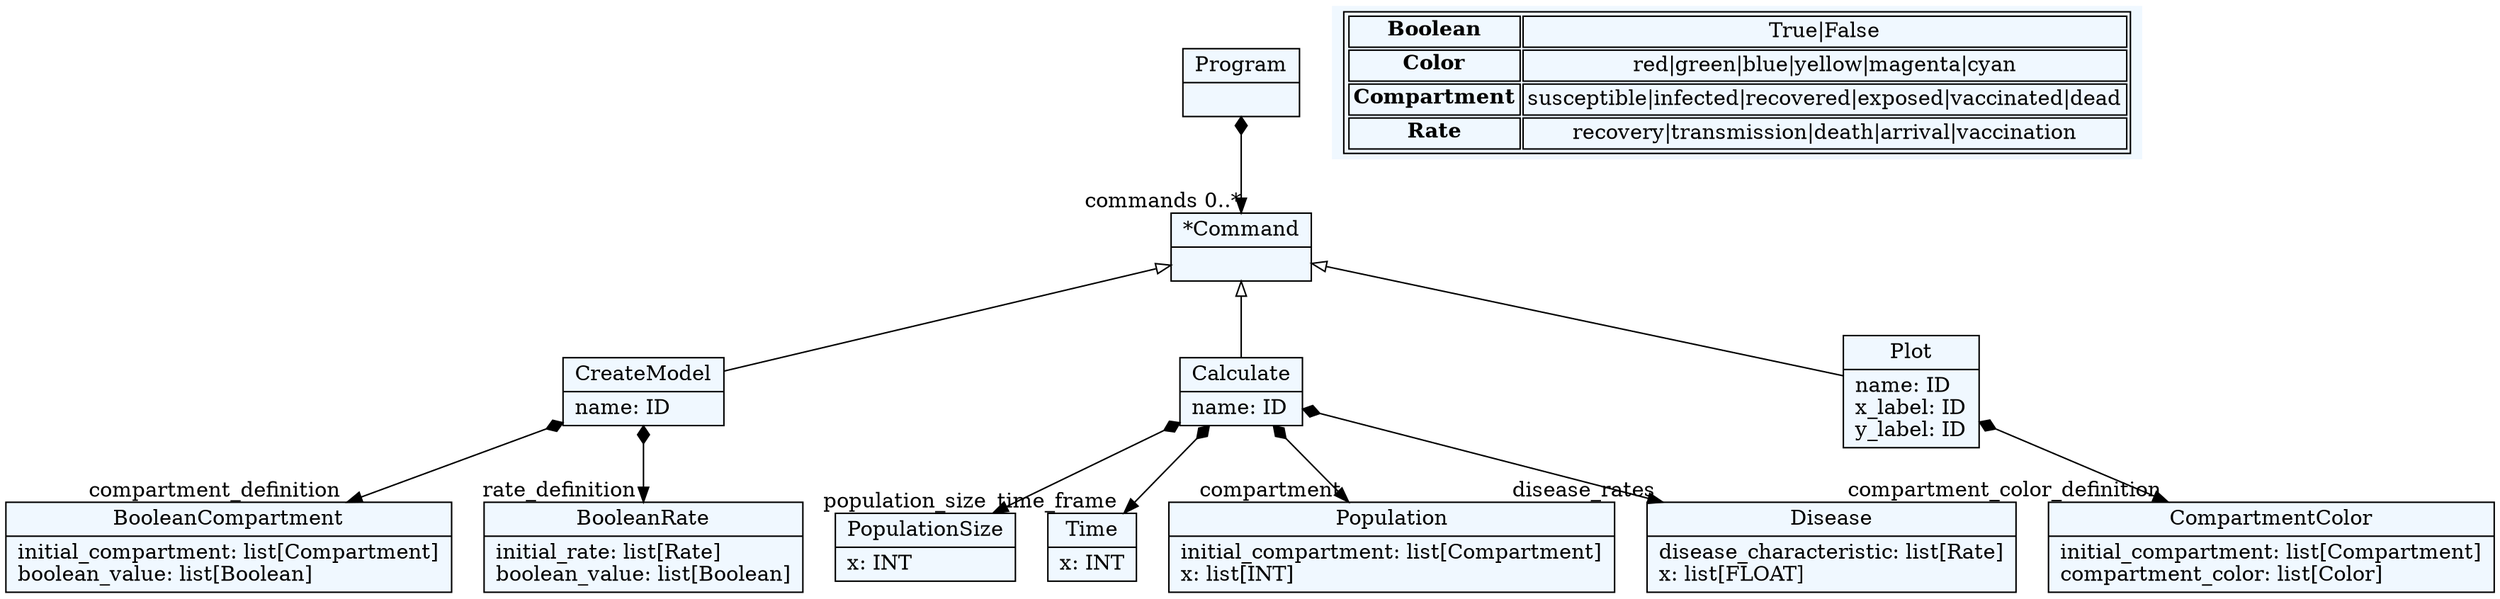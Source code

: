 
    digraph textX {
    fontname = "Bitstream Vera Sans"
    fontsize = 8
    node[
        shape=record,
        style=filled,
        fillcolor=aliceblue
    ]
    nodesep = 0.3
    edge[dir=black,arrowtail=empty]


94379842986208[ label="{Program|}"]

94379842966448[ label="{*Command|}"]

94379843120688[ label="{CreateModel|name: ID\l}"]

94379843126816[ label="{Calculate|name: ID\l}"]

94379843132352[ label="{Plot|name: ID\lx_label: ID\ly_label: ID\l}"]

94379843137888[ label="{BooleanCompartment|initial_compartment: list[Compartment]\lboolean_value: list[Boolean]\l}"]

94379843143424[ label="{BooleanRate|initial_rate: list[Rate]\lboolean_value: list[Boolean]\l}"]

94379843150080[ label="{CompartmentColor|initial_compartment: list[Compartment]\lcompartment_color: list[Color]\l}"]

94379843130352[ label="{PopulationSize|x: INT\l}"]

94379842918368[ label="{Time|x: INT\l}"]

94379843154080[ label="{Population|initial_compartment: list[Compartment]\lx: list[INT]\l}"]

94379843171280[ label="{Disease|disease_characteristic: list[Rate]\lx: list[FLOAT]\l}"]



94379842986208 -> 94379842966448[arrowtail=diamond, dir=both, headlabel="commands 0..*"]
94379842966448 -> 94379843120688 [dir=back]
94379842966448 -> 94379843126816 [dir=back]
94379842966448 -> 94379843132352 [dir=back]
94379843120688 -> 94379843137888[arrowtail=diamond, dir=both, headlabel="compartment_definition "]
94379843120688 -> 94379843143424[arrowtail=diamond, dir=both, headlabel="rate_definition "]
94379843126816 -> 94379843130352[arrowtail=diamond, dir=both, headlabel="population_size "]
94379843126816 -> 94379843154080[arrowtail=diamond, dir=both, headlabel="compartment "]
94379843126816 -> 94379843171280[arrowtail=diamond, dir=both, headlabel="disease_rates "]
94379843126816 -> 94379842918368[arrowtail=diamond, dir=both, headlabel="time_frame "]
94379843132352 -> 94379843150080[arrowtail=diamond, dir=both, headlabel="compartment_color_definition "]
match_rules [ shape=plaintext, label=< <table>
	<tr>
		<td><b>Boolean</b></td><td>True|False</td>
	</tr>
	<tr>
		<td><b>Color</b></td><td>red|green|blue|yellow|magenta|cyan</td>
	</tr>
	<tr>
		<td><b>Compartment</b></td><td>susceptible|infected|recovered|exposed|vaccinated|dead</td>
	</tr>
	<tr>
		<td><b>Rate</b></td><td>recovery|transmission|death|arrival|vaccination</td>
	</tr>
</table> >]


}

